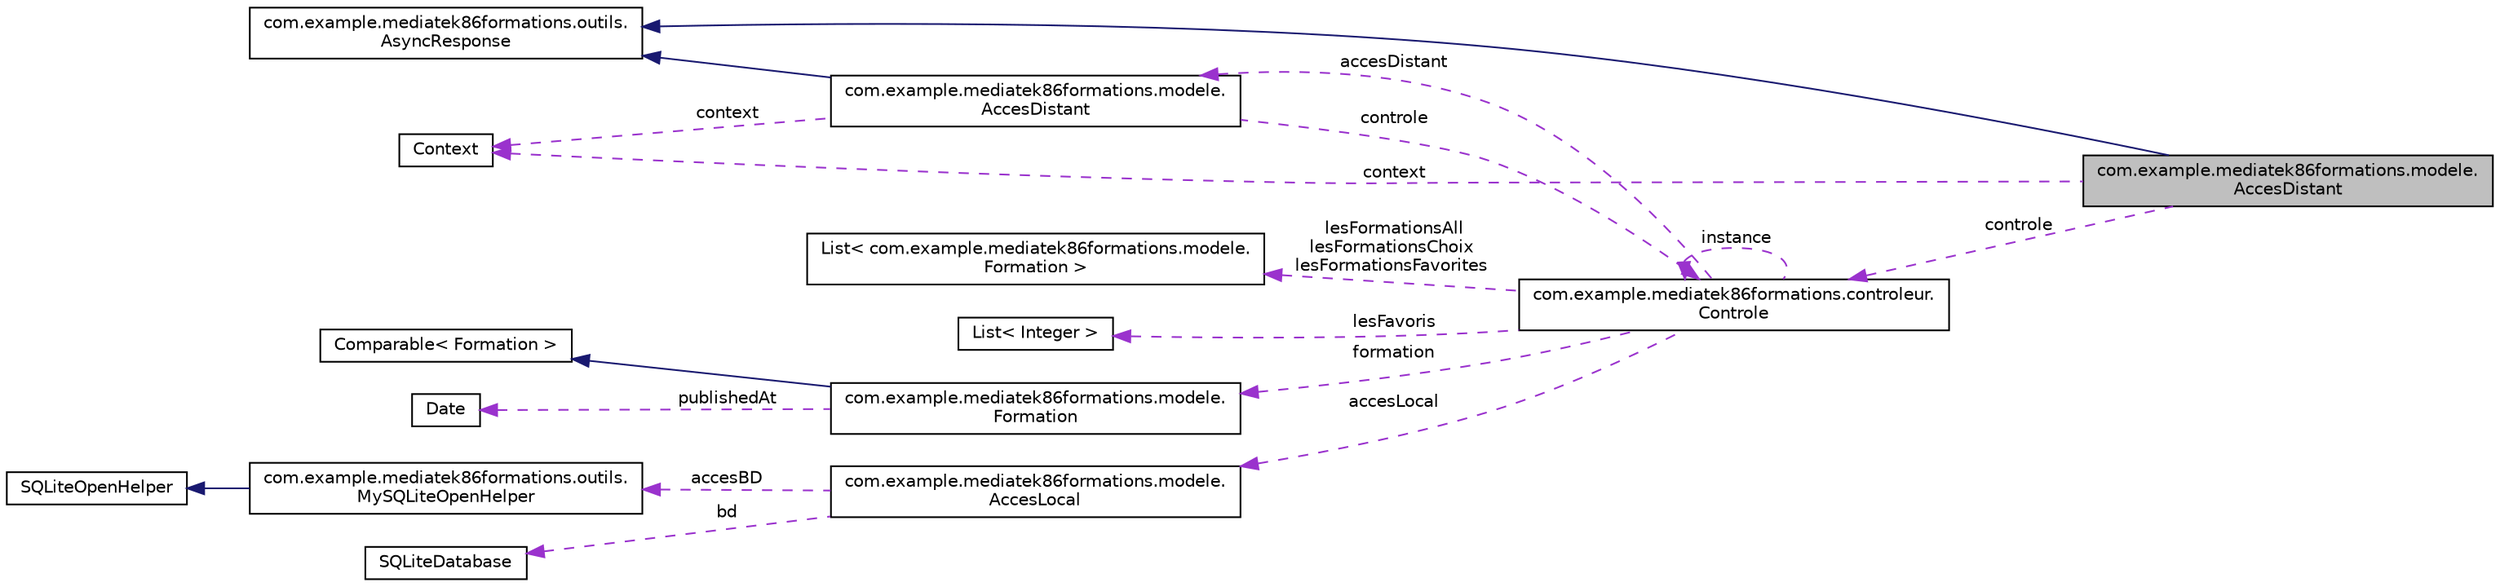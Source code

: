 digraph "com.example.mediatek86formations.modele.AccesDistant"
{
 // LATEX_PDF_SIZE
  edge [fontname="Helvetica",fontsize="10",labelfontname="Helvetica",labelfontsize="10"];
  node [fontname="Helvetica",fontsize="10",shape=record];
  rankdir="LR";
  Node1 [label="com.example.mediatek86formations.modele.\lAccesDistant",height=0.2,width=0.4,color="black", fillcolor="grey75", style="filled", fontcolor="black",tooltip=" "];
  Node2 -> Node1 [dir="back",color="midnightblue",fontsize="10",style="solid",fontname="Helvetica"];
  Node2 [label="com.example.mediatek86formations.outils.\lAsyncResponse",height=0.2,width=0.4,color="black", fillcolor="white", style="filled",URL="$interfacecom_1_1example_1_1mediatek86formations_1_1outils_1_1_async_response.html",tooltip=" "];
  Node3 -> Node1 [dir="back",color="darkorchid3",fontsize="10",style="dashed",label=" controle" ,fontname="Helvetica"];
  Node3 [label="com.example.mediatek86formations.controleur.\lControle",height=0.2,width=0.4,color="black", fillcolor="white", style="filled",URL="$classcom_1_1example_1_1mediatek86formations_1_1controleur_1_1_controle.html",tooltip=" "];
  Node4 -> Node3 [dir="back",color="darkorchid3",fontsize="10",style="dashed",label=" formation" ,fontname="Helvetica"];
  Node4 [label="com.example.mediatek86formations.modele.\lFormation",height=0.2,width=0.4,color="black", fillcolor="white", style="filled",URL="$classcom_1_1example_1_1mediatek86formations_1_1modele_1_1_formation.html",tooltip=" "];
  Node5 -> Node4 [dir="back",color="midnightblue",fontsize="10",style="solid",fontname="Helvetica"];
  Node5 [label="Comparable\< Formation \>",height=0.2,width=0.4,color="black", fillcolor="white", style="filled",tooltip=" "];
  Node6 -> Node4 [dir="back",color="darkorchid3",fontsize="10",style="dashed",label=" publishedAt" ,fontname="Helvetica"];
  Node6 [label="Date",height=0.2,width=0.4,color="black", fillcolor="white", style="filled",tooltip=" "];
  Node7 -> Node3 [dir="back",color="darkorchid3",fontsize="10",style="dashed",label=" lesFormationsAll\nlesFormationsChoix\nlesFormationsFavorites" ,fontname="Helvetica"];
  Node7 [label="List\< com.example.mediatek86formations.modele.\lFormation \>",height=0.2,width=0.4,color="black", fillcolor="white", style="filled",tooltip=" "];
  Node8 -> Node3 [dir="back",color="darkorchid3",fontsize="10",style="dashed",label=" lesFavoris" ,fontname="Helvetica"];
  Node8 [label="List\< Integer \>",height=0.2,width=0.4,color="black", fillcolor="white", style="filled",tooltip=" "];
  Node9 -> Node3 [dir="back",color="darkorchid3",fontsize="10",style="dashed",label=" accesLocal" ,fontname="Helvetica"];
  Node9 [label="com.example.mediatek86formations.modele.\lAccesLocal",height=0.2,width=0.4,color="black", fillcolor="white", style="filled",URL="$classcom_1_1example_1_1mediatek86formations_1_1modele_1_1_acces_local.html",tooltip=" "];
  Node10 -> Node9 [dir="back",color="darkorchid3",fontsize="10",style="dashed",label=" accesBD" ,fontname="Helvetica"];
  Node10 [label="com.example.mediatek86formations.outils.\lMySQLiteOpenHelper",height=0.2,width=0.4,color="black", fillcolor="white", style="filled",URL="$classcom_1_1example_1_1mediatek86formations_1_1outils_1_1_my_s_q_lite_open_helper.html",tooltip=" "];
  Node11 -> Node10 [dir="back",color="midnightblue",fontsize="10",style="solid",fontname="Helvetica"];
  Node11 [label="SQLiteOpenHelper",height=0.2,width=0.4,color="black", fillcolor="white", style="filled",tooltip=" "];
  Node12 -> Node9 [dir="back",color="darkorchid3",fontsize="10",style="dashed",label=" bd" ,fontname="Helvetica"];
  Node12 [label="SQLiteDatabase",height=0.2,width=0.4,color="black", fillcolor="white", style="filled",tooltip=" "];
  Node13 -> Node3 [dir="back",color="darkorchid3",fontsize="10",style="dashed",label=" accesDistant" ,fontname="Helvetica"];
  Node13 [label="com.example.mediatek86formations.modele.\lAccesDistant",height=0.2,width=0.4,color="black", fillcolor="white", style="filled",URL="$classcom_1_1example_1_1mediatek86formations_1_1modele_1_1_acces_distant.html",tooltip=" "];
  Node2 -> Node13 [dir="back",color="midnightblue",fontsize="10",style="solid",fontname="Helvetica"];
  Node3 -> Node13 [dir="back",color="darkorchid3",fontsize="10",style="dashed",label=" controle" ,fontname="Helvetica"];
  Node14 -> Node13 [dir="back",color="darkorchid3",fontsize="10",style="dashed",label=" context" ,fontname="Helvetica"];
  Node14 [label="Context",height=0.2,width=0.4,color="black", fillcolor="white", style="filled",tooltip=" "];
  Node3 -> Node3 [dir="back",color="darkorchid3",fontsize="10",style="dashed",label=" instance" ,fontname="Helvetica"];
  Node14 -> Node1 [dir="back",color="darkorchid3",fontsize="10",style="dashed",label=" context" ,fontname="Helvetica"];
}
